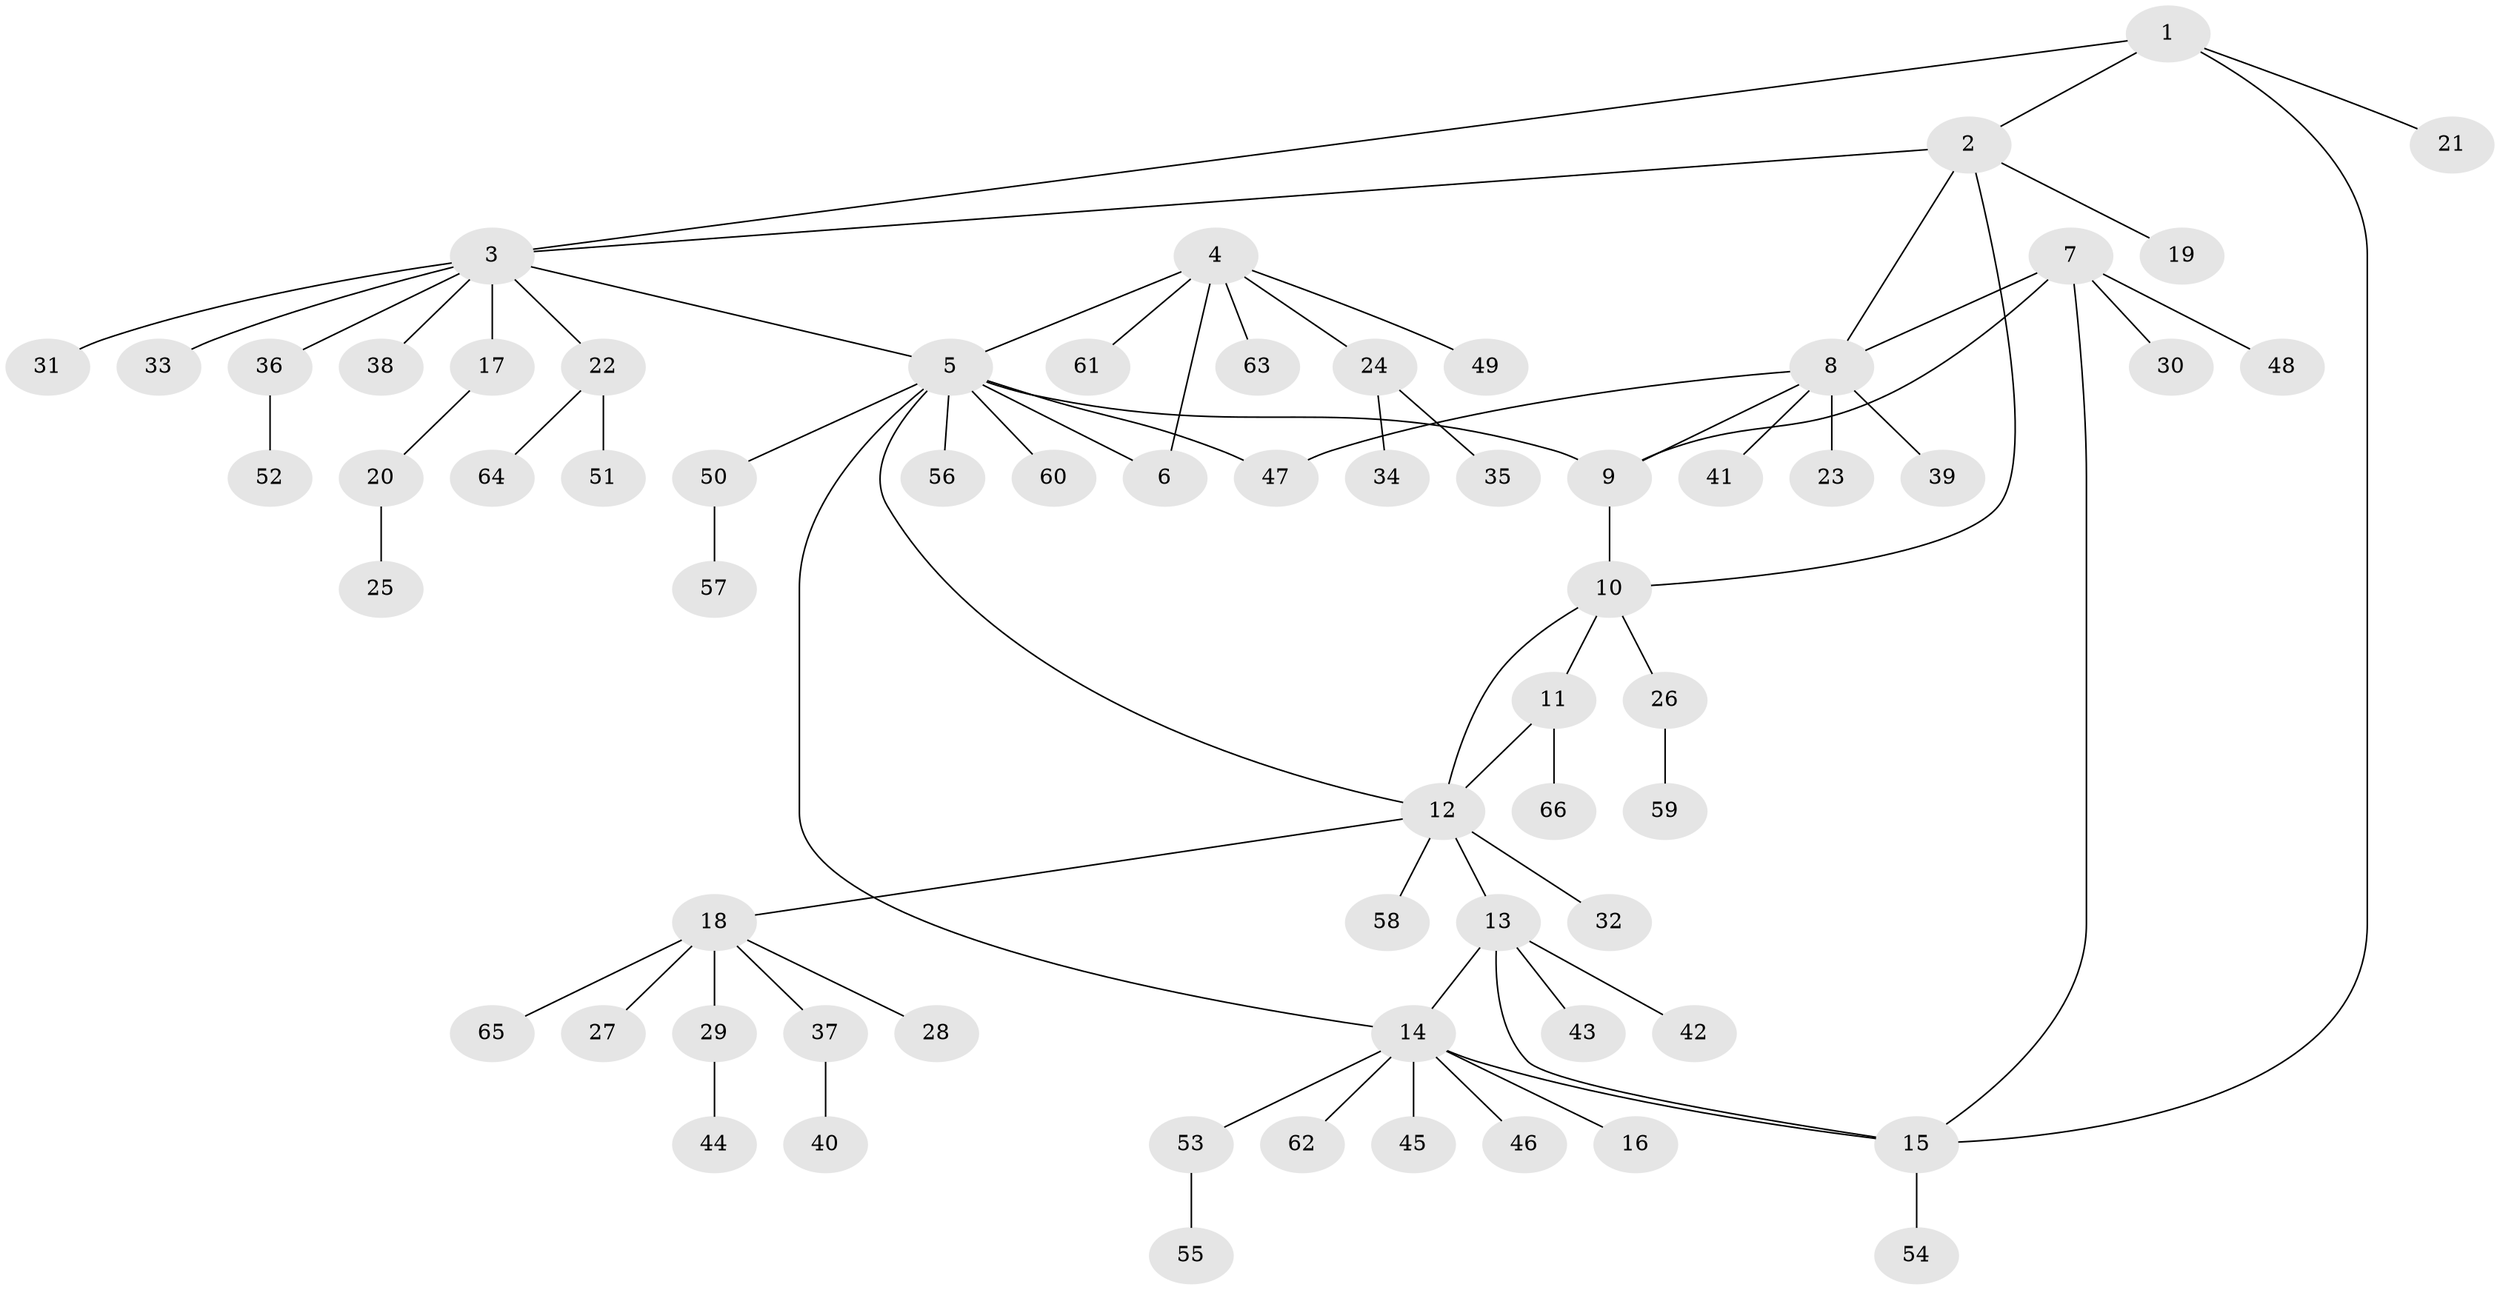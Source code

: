 // coarse degree distribution, {6: 0.041666666666666664, 8: 0.041666666666666664, 5: 0.041666666666666664, 12: 0.020833333333333332, 2: 0.10416666666666667, 10: 0.020833333333333332, 4: 0.020833333333333332, 7: 0.020833333333333332, 1: 0.6875}
// Generated by graph-tools (version 1.1) at 2025/52/02/27/25 19:52:18]
// undirected, 66 vertices, 77 edges
graph export_dot {
graph [start="1"]
  node [color=gray90,style=filled];
  1;
  2;
  3;
  4;
  5;
  6;
  7;
  8;
  9;
  10;
  11;
  12;
  13;
  14;
  15;
  16;
  17;
  18;
  19;
  20;
  21;
  22;
  23;
  24;
  25;
  26;
  27;
  28;
  29;
  30;
  31;
  32;
  33;
  34;
  35;
  36;
  37;
  38;
  39;
  40;
  41;
  42;
  43;
  44;
  45;
  46;
  47;
  48;
  49;
  50;
  51;
  52;
  53;
  54;
  55;
  56;
  57;
  58;
  59;
  60;
  61;
  62;
  63;
  64;
  65;
  66;
  1 -- 2;
  1 -- 3;
  1 -- 15;
  1 -- 21;
  2 -- 3;
  2 -- 8;
  2 -- 10;
  2 -- 19;
  3 -- 5;
  3 -- 17;
  3 -- 22;
  3 -- 31;
  3 -- 33;
  3 -- 36;
  3 -- 38;
  4 -- 5;
  4 -- 6;
  4 -- 24;
  4 -- 49;
  4 -- 61;
  4 -- 63;
  5 -- 6;
  5 -- 9;
  5 -- 12;
  5 -- 14;
  5 -- 47;
  5 -- 50;
  5 -- 56;
  5 -- 60;
  7 -- 8;
  7 -- 9;
  7 -- 15;
  7 -- 30;
  7 -- 48;
  8 -- 9;
  8 -- 23;
  8 -- 39;
  8 -- 41;
  8 -- 47;
  9 -- 10;
  10 -- 11;
  10 -- 12;
  10 -- 26;
  11 -- 12;
  11 -- 66;
  12 -- 13;
  12 -- 18;
  12 -- 32;
  12 -- 58;
  13 -- 14;
  13 -- 15;
  13 -- 42;
  13 -- 43;
  14 -- 15;
  14 -- 16;
  14 -- 45;
  14 -- 46;
  14 -- 53;
  14 -- 62;
  15 -- 54;
  17 -- 20;
  18 -- 27;
  18 -- 28;
  18 -- 29;
  18 -- 37;
  18 -- 65;
  20 -- 25;
  22 -- 51;
  22 -- 64;
  24 -- 34;
  24 -- 35;
  26 -- 59;
  29 -- 44;
  36 -- 52;
  37 -- 40;
  50 -- 57;
  53 -- 55;
}
